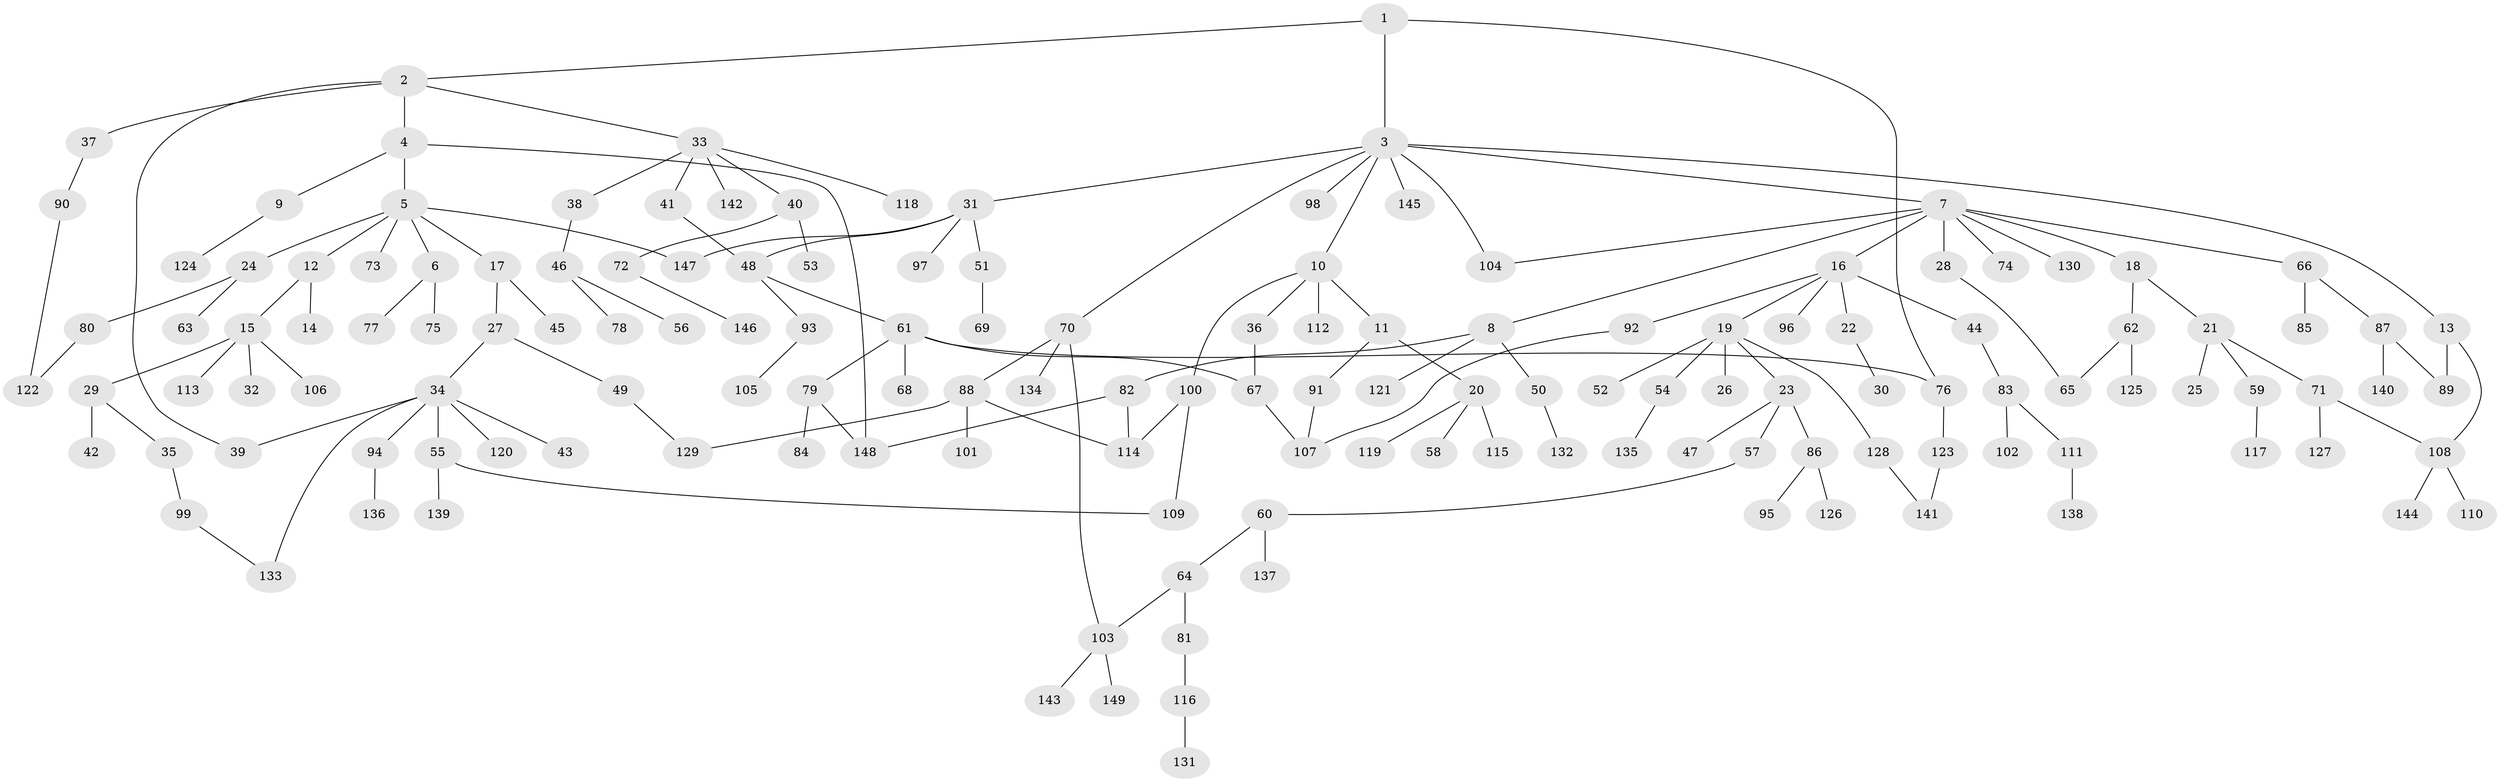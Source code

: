 // Generated by graph-tools (version 1.1) at 2025/49/03/09/25 03:49:18]
// undirected, 149 vertices, 169 edges
graph export_dot {
graph [start="1"]
  node [color=gray90,style=filled];
  1;
  2;
  3;
  4;
  5;
  6;
  7;
  8;
  9;
  10;
  11;
  12;
  13;
  14;
  15;
  16;
  17;
  18;
  19;
  20;
  21;
  22;
  23;
  24;
  25;
  26;
  27;
  28;
  29;
  30;
  31;
  32;
  33;
  34;
  35;
  36;
  37;
  38;
  39;
  40;
  41;
  42;
  43;
  44;
  45;
  46;
  47;
  48;
  49;
  50;
  51;
  52;
  53;
  54;
  55;
  56;
  57;
  58;
  59;
  60;
  61;
  62;
  63;
  64;
  65;
  66;
  67;
  68;
  69;
  70;
  71;
  72;
  73;
  74;
  75;
  76;
  77;
  78;
  79;
  80;
  81;
  82;
  83;
  84;
  85;
  86;
  87;
  88;
  89;
  90;
  91;
  92;
  93;
  94;
  95;
  96;
  97;
  98;
  99;
  100;
  101;
  102;
  103;
  104;
  105;
  106;
  107;
  108;
  109;
  110;
  111;
  112;
  113;
  114;
  115;
  116;
  117;
  118;
  119;
  120;
  121;
  122;
  123;
  124;
  125;
  126;
  127;
  128;
  129;
  130;
  131;
  132;
  133;
  134;
  135;
  136;
  137;
  138;
  139;
  140;
  141;
  142;
  143;
  144;
  145;
  146;
  147;
  148;
  149;
  1 -- 2;
  1 -- 3;
  1 -- 76;
  2 -- 4;
  2 -- 33;
  2 -- 37;
  2 -- 39;
  3 -- 7;
  3 -- 10;
  3 -- 13;
  3 -- 31;
  3 -- 70;
  3 -- 98;
  3 -- 104;
  3 -- 145;
  4 -- 5;
  4 -- 9;
  4 -- 148;
  5 -- 6;
  5 -- 12;
  5 -- 17;
  5 -- 24;
  5 -- 73;
  5 -- 147;
  6 -- 75;
  6 -- 77;
  7 -- 8;
  7 -- 16;
  7 -- 18;
  7 -- 28;
  7 -- 66;
  7 -- 74;
  7 -- 130;
  7 -- 104;
  8 -- 50;
  8 -- 82;
  8 -- 121;
  9 -- 124;
  10 -- 11;
  10 -- 36;
  10 -- 100;
  10 -- 112;
  11 -- 20;
  11 -- 91;
  12 -- 14;
  12 -- 15;
  13 -- 89;
  13 -- 108;
  15 -- 29;
  15 -- 32;
  15 -- 106;
  15 -- 113;
  16 -- 19;
  16 -- 22;
  16 -- 44;
  16 -- 92;
  16 -- 96;
  17 -- 27;
  17 -- 45;
  18 -- 21;
  18 -- 62;
  19 -- 23;
  19 -- 26;
  19 -- 52;
  19 -- 54;
  19 -- 128;
  20 -- 58;
  20 -- 115;
  20 -- 119;
  21 -- 25;
  21 -- 59;
  21 -- 71;
  22 -- 30;
  23 -- 47;
  23 -- 57;
  23 -- 86;
  24 -- 63;
  24 -- 80;
  27 -- 34;
  27 -- 49;
  28 -- 65;
  29 -- 35;
  29 -- 42;
  31 -- 48;
  31 -- 51;
  31 -- 97;
  31 -- 147;
  33 -- 38;
  33 -- 40;
  33 -- 41;
  33 -- 118;
  33 -- 142;
  34 -- 39;
  34 -- 43;
  34 -- 55;
  34 -- 94;
  34 -- 120;
  34 -- 133;
  35 -- 99;
  36 -- 67;
  37 -- 90;
  38 -- 46;
  40 -- 53;
  40 -- 72;
  41 -- 48;
  44 -- 83;
  46 -- 56;
  46 -- 78;
  48 -- 61;
  48 -- 93;
  49 -- 129;
  50 -- 132;
  51 -- 69;
  54 -- 135;
  55 -- 139;
  55 -- 109;
  57 -- 60;
  59 -- 117;
  60 -- 64;
  60 -- 137;
  61 -- 68;
  61 -- 76;
  61 -- 79;
  61 -- 67;
  62 -- 125;
  62 -- 65;
  64 -- 81;
  64 -- 103;
  66 -- 85;
  66 -- 87;
  67 -- 107;
  70 -- 88;
  70 -- 103;
  70 -- 134;
  71 -- 108;
  71 -- 127;
  72 -- 146;
  76 -- 123;
  79 -- 84;
  79 -- 148;
  80 -- 122;
  81 -- 116;
  82 -- 148;
  82 -- 114;
  83 -- 102;
  83 -- 111;
  86 -- 95;
  86 -- 126;
  87 -- 140;
  87 -- 89;
  88 -- 101;
  88 -- 114;
  88 -- 129;
  90 -- 122;
  91 -- 107;
  92 -- 107;
  93 -- 105;
  94 -- 136;
  99 -- 133;
  100 -- 109;
  100 -- 114;
  103 -- 143;
  103 -- 149;
  108 -- 110;
  108 -- 144;
  111 -- 138;
  116 -- 131;
  123 -- 141;
  128 -- 141;
}
